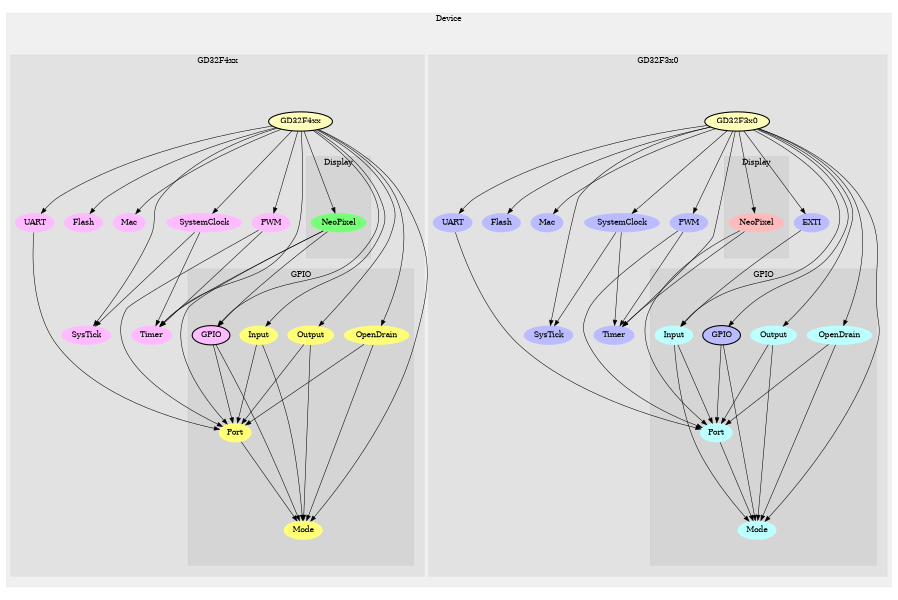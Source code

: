 digraph G {
size="6,4";
ratio="fill";
subgraph cluster_0 {
label="Device";
color="#0000000F";
style="filled";
subgraph cluster_1 {
label="GD32F3x0";
color="#0000000F";
style="filled";
u30[label="GD32F3x0",style="filled,bold",fillcolor="#ffffbb"];
u15[label="UART",style="filled",fillcolor="#bbbbff",penwidth="0"];
u16[label="Flash",style="filled",fillcolor="#bbbbff",penwidth="0"];
u18[label="Mac",style="filled",fillcolor="#bbbbff",penwidth="0"];
u19[label="SysTick",style="filled",fillcolor="#bbbbff",penwidth="0"];
u20[label="EXTI",style="filled",fillcolor="#bbbbff",penwidth="0"];
u21[label="PWM",style="filled",fillcolor="#bbbbff",penwidth="0"];
u22[label="SystemClock",style="filled",fillcolor="#bbbbff",penwidth="0"];
u29[label="Timer",style="filled",fillcolor="#bbbbff",penwidth="0"];
subgraph cluster_2 {
label="Display";
color="#0000000F";
style="filled";
u23[label="NeoPixel",style="filled",fillcolor="#ffbbbb",penwidth="0"];

}
subgraph cluster_3 {
label="GPIO";
color="#0000000F";
style="filled";
u17[label="GPIO",style="filled,bold",fillcolor="#bbbbff"];
u24[label="Input",style="filled",fillcolor="#bbffff",penwidth="0"];
u25[label="Mode",style="filled",fillcolor="#bbffff",penwidth="0"];
u26[label="Output",style="filled",fillcolor="#bbffff",penwidth="0"];
u27[label="OpenDrain",style="filled",fillcolor="#bbffff",penwidth="0"];
u28[label="Port",style="filled",fillcolor="#bbffff",penwidth="0"];

}

}
subgraph cluster_4 {
label="GD32F4xx";
color="#0000000F";
style="filled";
u0[label="GD32F4xx",style="filled,bold",fillcolor="#ffffbb"];
u1[label="UART",style="filled",fillcolor="#ffbbff",penwidth="0"];
u2[label="Flash",style="filled",fillcolor="#ffbbff",penwidth="0"];
u4[label="Mac",style="filled",fillcolor="#ffbbff",penwidth="0"];
u5[label="SysTick",style="filled",fillcolor="#ffbbff",penwidth="0"];
u6[label="PWM",style="filled",fillcolor="#ffbbff",penwidth="0"];
u7[label="SystemClock",style="filled",fillcolor="#ffbbff",penwidth="0"];
u14[label="Timer",style="filled",fillcolor="#ffbbff",penwidth="0"];
subgraph cluster_5 {
label="Display";
color="#0000000F";
style="filled";
u8[label="NeoPixel",style="filled",fillcolor="#77ff77",penwidth="0"];

}
subgraph cluster_6 {
label="GPIO";
color="#0000000F";
style="filled";
u3[label="GPIO",style="filled,bold",fillcolor="#ffbbff"];
u9[label="Input",style="filled",fillcolor="#ffff77",penwidth="0"];
u10[label="Mode",style="filled",fillcolor="#ffff77",penwidth="0"];
u11[label="Output",style="filled",fillcolor="#ffff77",penwidth="0"];
u12[label="OpenDrain",style="filled",fillcolor="#ffff77",penwidth="0"];
u13[label="Port",style="filled",fillcolor="#ffff77",penwidth="0"];

}

}

}
u0 -> u1;
u0 -> u2;
u0 -> u3;
u0 -> u4;
u0 -> u5;
u0 -> u6;
u0 -> u7;
u0 -> u8;
u0 -> u9;
u0 -> u10;
u0 -> u11;
u0 -> u12;
u0 -> u14;
u1 -> u13;
u3 -> u10;
u3 -> u13;
u6 -> u13;
u6 -> u14;
u7 -> u5;
u7 -> u14;
u8 -> u3;
u8 -> u13;
u8 -> u14;
u9 -> u10;
u9 -> u13;
u11 -> u10;
u11 -> u13;
u12 -> u10;
u12 -> u13;
u13 -> u10;
u15 -> u28;
u17 -> u25;
u17 -> u28;
u20 -> u24;
u21 -> u28;
u21 -> u29;
u22 -> u19;
u22 -> u29;
u23 -> u28;
u23 -> u29;
u24 -> u25;
u24 -> u28;
u26 -> u25;
u26 -> u28;
u27 -> u25;
u27 -> u28;
u28 -> u25;
u30 -> u15;
u30 -> u16;
u30 -> u17;
u30 -> u18;
u30 -> u19;
u30 -> u20;
u30 -> u21;
u30 -> u22;
u30 -> u23;
u30 -> u24;
u30 -> u25;
u30 -> u26;
u30 -> u27;
u30 -> u29;

}
